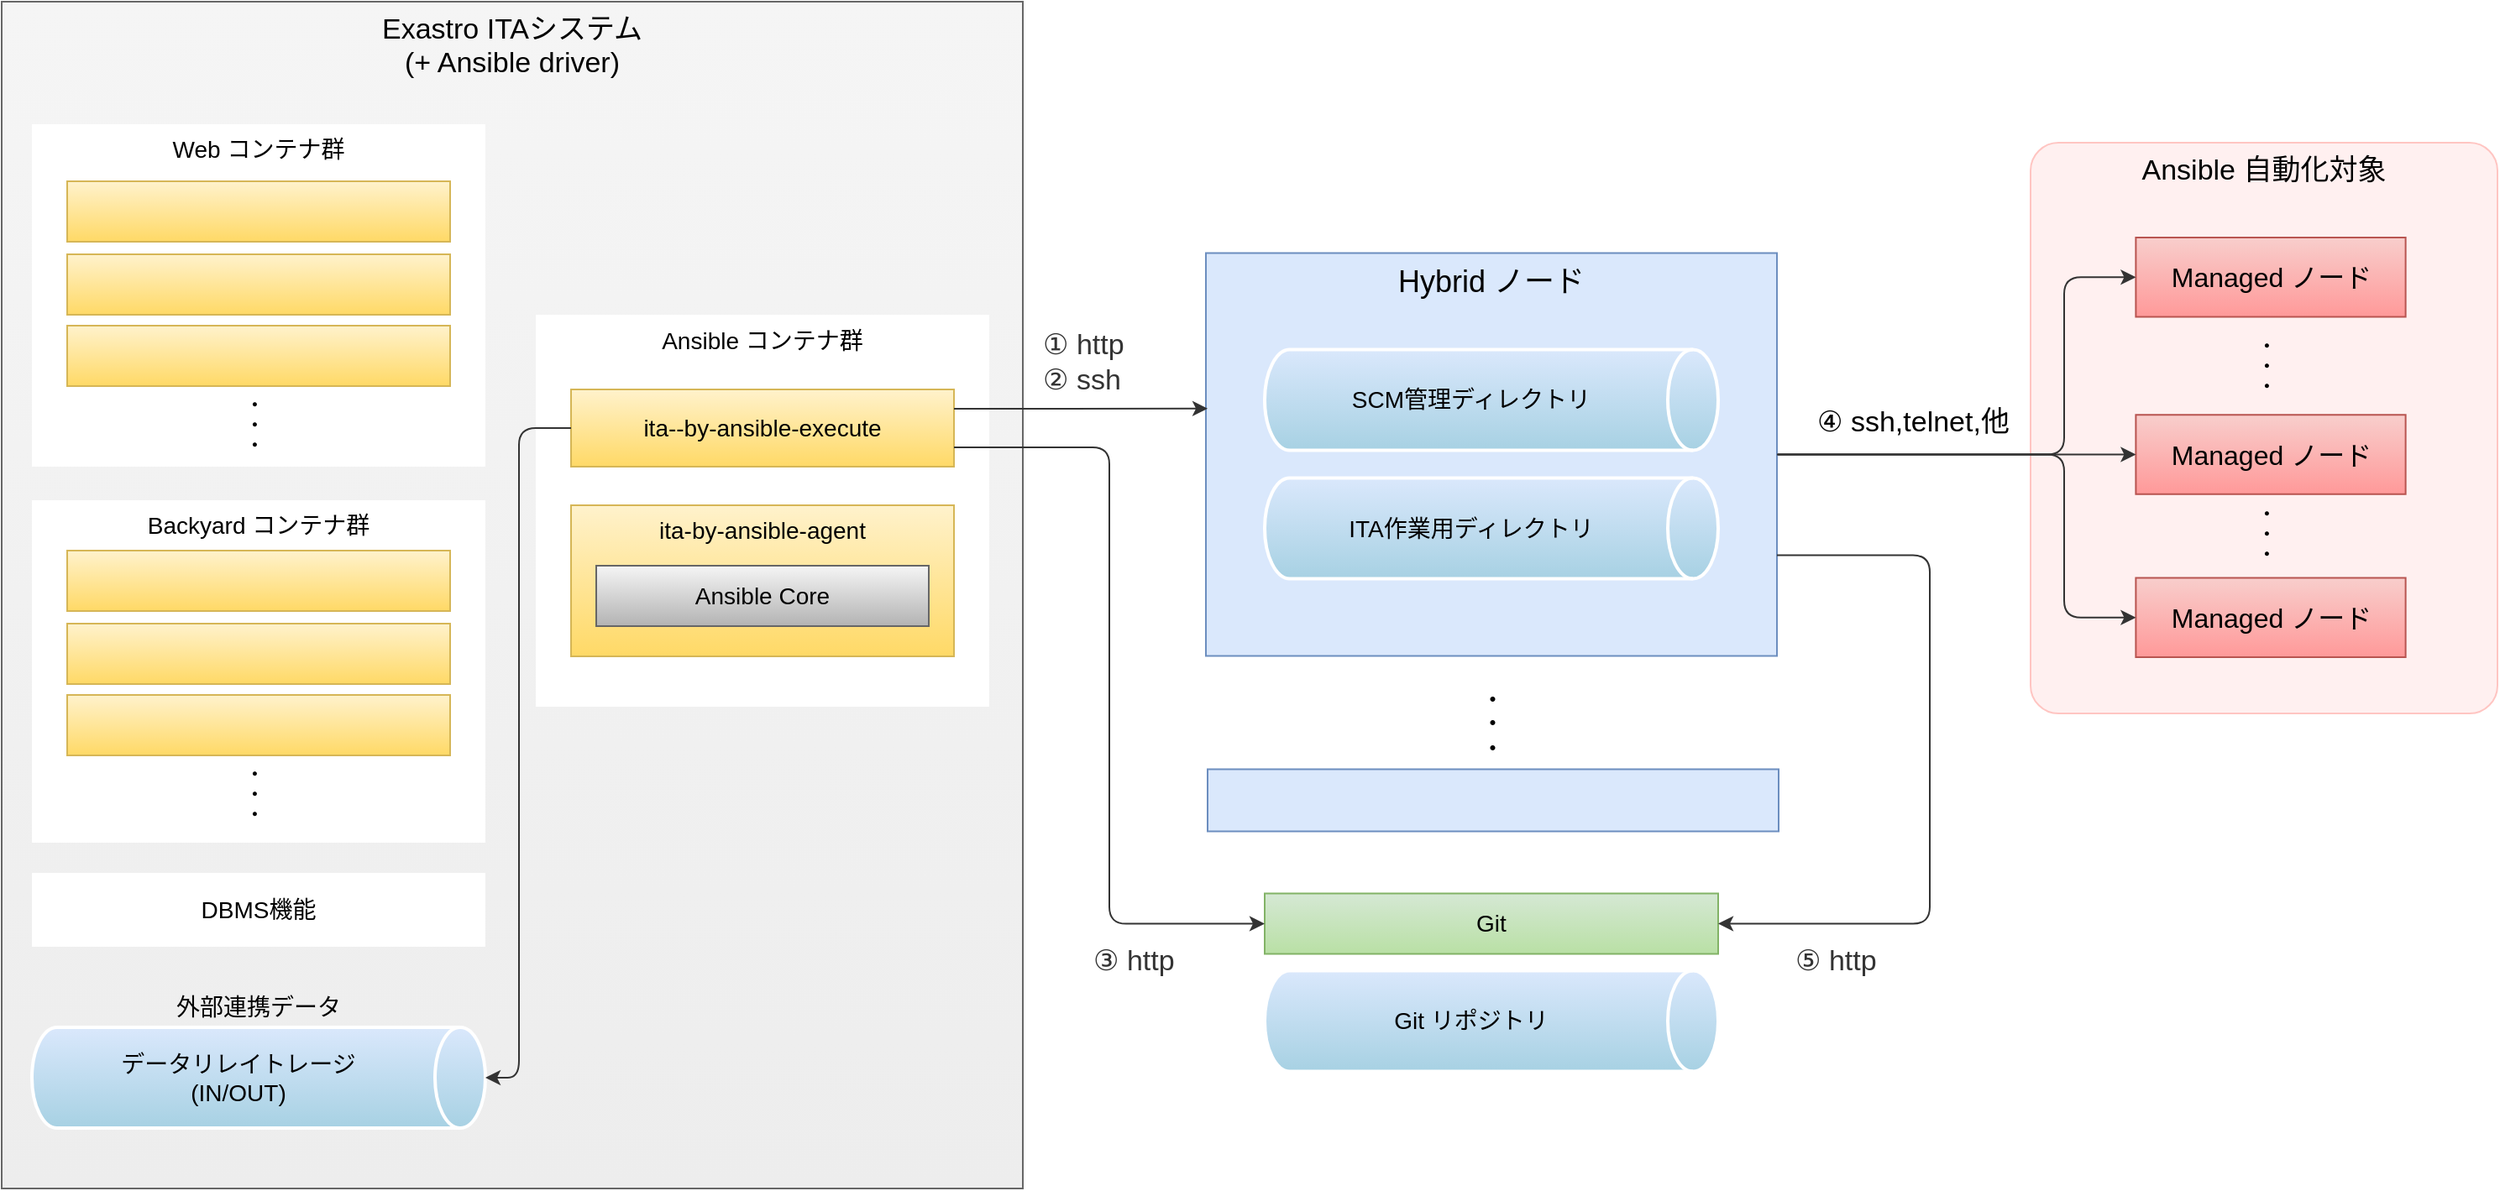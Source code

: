 <mxfile version="20.7.4" type="device" pages="3"><diagram id="P0Y6QexMz69vUVXYiUK5" name="AAP(Hybrid)"><mxGraphModel dx="1036" dy="614" grid="1" gridSize="10" guides="1" tooltips="1" connect="1" arrows="1" fold="1" page="1" pageScale="1" pageWidth="2336" pageHeight="1654" math="0" shadow="0"><root><mxCell id="0"/><mxCell id="1" parent="0"/><mxCell id="E9rqh3Xw5hFvDiPMlZkM-31" value="ボリュームマウント" style="whiteSpace=wrap;html=1;fontSize=14;verticalAlign=middle;strokeColor=none;fillColor=none;align=left;fontColor=#333333;" parent="1" vertex="1"><mxGeometry x="420" y="594" width="168" height="44" as="geometry"/></mxCell><mxCell id="E9rqh3Xw5hFvDiPMlZkM-2" value="Ansible 自動化対象" style="whiteSpace=wrap;html=1;fontSize=17;verticalAlign=top;strokeColor=#FFC5C2;fillColor=#FFF0F0;gradientColor=#FFF0F0;rounded=1;arcSize=6;" parent="1" vertex="1"><mxGeometry x="1310" y="177" width="278" height="340" as="geometry"/></mxCell><mxCell id="E9rqh3Xw5hFvDiPMlZkM-3" value="・&lt;br style=&quot;font-size: 10px;&quot;&gt;・&lt;br style=&quot;font-size: 10px;&quot;&gt;・" style="rounded=0;whiteSpace=wrap;html=1;strokeColor=none;strokeWidth=2;fontSize=10;fillColor=none;fontStyle=1" parent="1" vertex="1"><mxGeometry x="1372.697" y="293.5" width="154.667" height="32.63" as="geometry"/></mxCell><mxCell id="E9rqh3Xw5hFvDiPMlZkM-4" value="&lt;font style=&quot;font-size: 16px;&quot;&gt;Managed ノード&lt;/font&gt;" style="rounded=0;whiteSpace=wrap;html=1;strokeWidth=1;fontSize=14;strokeColor=#b85450;fillColor=#f8cecc;gradientColor=#FF9999;" parent="1" vertex="1"><mxGeometry x="1372.695" y="339.13" width="160.615" height="47.25" as="geometry"/></mxCell><mxCell id="E9rqh3Xw5hFvDiPMlZkM-5" value="・&lt;br style=&quot;font-size: 10px;&quot;&gt;・&lt;br style=&quot;font-size: 10px;&quot;&gt;・" style="rounded=0;whiteSpace=wrap;html=1;strokeColor=none;strokeWidth=2;fontSize=10;fillColor=none;fontStyle=1" parent="1" vertex="1"><mxGeometry x="1372.697" y="394" width="154.667" height="32.63" as="geometry"/></mxCell><mxCell id="E9rqh3Xw5hFvDiPMlZkM-6" value="&lt;font style=&quot;font-size: 16px;&quot;&gt;Managed ノード&lt;/font&gt;" style="rounded=0;whiteSpace=wrap;html=1;strokeWidth=1;fontSize=14;strokeColor=#b85450;fillColor=#f8cecc;gradientColor=#FF9999;" parent="1" vertex="1"><mxGeometry x="1372.692" y="436.25" width="160.615" height="47.25" as="geometry"/></mxCell><mxCell id="E9rqh3Xw5hFvDiPMlZkM-7" value="&lt;font style=&quot;font-size: 16px;&quot;&gt;Managed ノード&lt;/font&gt;" style="rounded=0;whiteSpace=wrap;html=1;strokeWidth=1;fontSize=14;strokeColor=#b85450;fillColor=#f8cecc;gradientColor=#FF9999;" parent="1" vertex="1"><mxGeometry x="1372.692" y="233.5" width="160.615" height="47.25" as="geometry"/></mxCell><mxCell id="E9rqh3Xw5hFvDiPMlZkM-8" value="&lt;font style=&quot;font-size: 17px;&quot;&gt;&lt;span style=&quot;background-color: initial;&quot;&gt;Exastro ITAシステム&lt;/span&gt;&lt;br style=&quot;&quot;&gt;&lt;/font&gt;&lt;div style=&quot;font-size: 17px;&quot;&gt;&lt;font style=&quot;font-size: 17px;&quot;&gt;(+ Ansible driver)&lt;/font&gt;&lt;/div&gt;" style="whiteSpace=wrap;html=1;fillColor=#f5f5f5;fontSize=16;strokeColor=#666666;verticalAlign=top;gradientColor=#EDEDED;" parent="1" vertex="1"><mxGeometry x="102" y="93" width="608" height="707" as="geometry"/></mxCell><mxCell id="E9rqh3Xw5hFvDiPMlZkM-9" value="Web コンテナ群" style="whiteSpace=wrap;html=1;fontSize=14;verticalAlign=top;strokeColor=none;" parent="1" vertex="1"><mxGeometry x="120" y="166" width="270" height="204" as="geometry"/></mxCell><mxCell id="E9rqh3Xw5hFvDiPMlZkM-10" value="Ansible コンテナ群" style="whiteSpace=wrap;html=1;fontSize=14;verticalAlign=top;strokeColor=none;" parent="1" vertex="1"><mxGeometry x="420" y="279.5" width="270" height="233.5" as="geometry"/></mxCell><mxCell id="E9rqh3Xw5hFvDiPMlZkM-11" value="Backyard コンテナ群" style="whiteSpace=wrap;html=1;fontSize=14;verticalAlign=top;strokeColor=none;" parent="1" vertex="1"><mxGeometry x="120" y="390" width="270" height="204" as="geometry"/></mxCell><mxCell id="E9rqh3Xw5hFvDiPMlZkM-12" value="DBMS機能" style="whiteSpace=wrap;html=1;fontSize=14;verticalAlign=middle;strokeColor=none;" parent="1" vertex="1"><mxGeometry x="120" y="612" width="270" height="44" as="geometry"/></mxCell><mxCell id="E9rqh3Xw5hFvDiPMlZkM-13" value="データリレイトレージ&lt;br&gt;(IN/OUT)" style="shape=cylinder3;whiteSpace=wrap;html=1;boundedLbl=1;backgroundOutline=1;size=15;flipV=0;flipH=0;direction=south;strokeColor=#FFFFFF;strokeWidth=2;fontSize=14;fillColor=#dae8fc;gradientColor=#A7D1E3;gradientDirection=east;" parent="1" vertex="1"><mxGeometry x="120" y="704" width="270" height="60" as="geometry"/></mxCell><mxCell id="E9rqh3Xw5hFvDiPMlZkM-14" value="外部連携データ" style="whiteSpace=wrap;html=1;fontSize=14;verticalAlign=middle;strokeColor=none;fillColor=none;" parent="1" vertex="1"><mxGeometry x="120" y="670" width="270" height="44" as="geometry"/></mxCell><mxCell id="E9rqh3Xw5hFvDiPMlZkM-15" value="" style="whiteSpace=wrap;html=1;fillColor=#fff2cc;fontSize=14;strokeColor=#d6b656;verticalAlign=middle;gradientColor=#ffd966;" parent="1" vertex="1"><mxGeometry x="141" y="200" width="228" height="36" as="geometry"/></mxCell><mxCell id="E9rqh3Xw5hFvDiPMlZkM-16" value="" style="whiteSpace=wrap;html=1;fillColor=#fff2cc;fontSize=14;strokeColor=#d6b656;verticalAlign=middle;gradientColor=#ffd966;" parent="1" vertex="1"><mxGeometry x="141" y="243.5" width="228" height="36" as="geometry"/></mxCell><mxCell id="E9rqh3Xw5hFvDiPMlZkM-17" value="" style="whiteSpace=wrap;html=1;fillColor=#fff2cc;fontSize=14;strokeColor=#d6b656;verticalAlign=middle;gradientColor=#ffd966;" parent="1" vertex="1"><mxGeometry x="141" y="286" width="228" height="36" as="geometry"/></mxCell><mxCell id="E9rqh3Xw5hFvDiPMlZkM-18" value="・&lt;br style=&quot;font-size: 10px;&quot;&gt;・&lt;br style=&quot;font-size: 10px;&quot;&gt;・" style="rounded=0;whiteSpace=wrap;html=1;strokeColor=none;strokeWidth=2;fontSize=10;fillColor=none;fontStyle=1" parent="1" vertex="1"><mxGeometry x="143.2" y="340.0" width="218.8" height="10" as="geometry"/></mxCell><mxCell id="E9rqh3Xw5hFvDiPMlZkM-19" value="" style="whiteSpace=wrap;html=1;fillColor=#fff2cc;fontSize=14;strokeColor=#d6b656;verticalAlign=middle;gradientColor=#ffd966;" parent="1" vertex="1"><mxGeometry x="141" y="420" width="228" height="36" as="geometry"/></mxCell><mxCell id="E9rqh3Xw5hFvDiPMlZkM-20" value="" style="whiteSpace=wrap;html=1;fillColor=#fff2cc;fontSize=14;strokeColor=#d6b656;verticalAlign=middle;gradientColor=#ffd966;" parent="1" vertex="1"><mxGeometry x="141" y="463.5" width="228" height="36" as="geometry"/></mxCell><mxCell id="E9rqh3Xw5hFvDiPMlZkM-21" value="" style="whiteSpace=wrap;html=1;fillColor=#fff2cc;fontSize=14;strokeColor=#d6b656;verticalAlign=middle;gradientColor=#ffd966;" parent="1" vertex="1"><mxGeometry x="141" y="506" width="228" height="36" as="geometry"/></mxCell><mxCell id="E9rqh3Xw5hFvDiPMlZkM-22" value="・&lt;br style=&quot;font-size: 10px;&quot;&gt;・&lt;br style=&quot;font-size: 10px;&quot;&gt;・" style="rounded=0;whiteSpace=wrap;html=1;strokeColor=none;strokeWidth=2;fontSize=10;fillColor=none;fontStyle=1" parent="1" vertex="1"><mxGeometry x="143.2" y="560.0" width="218.8" height="10" as="geometry"/></mxCell><mxCell id="E9rqh3Xw5hFvDiPMlZkM-23" value="ita--by-ansible-execute" style="whiteSpace=wrap;html=1;fillColor=#fff2cc;fontSize=14;strokeColor=#d6b656;verticalAlign=middle;gradientColor=#ffd966;" parent="1" vertex="1"><mxGeometry x="441" y="324" width="228" height="46" as="geometry"/></mxCell><mxCell id="E9rqh3Xw5hFvDiPMlZkM-24" value="ita-by-ansible-agent" style="whiteSpace=wrap;html=1;fillColor=#fff2cc;fontSize=14;strokeColor=#d6b656;verticalAlign=top;gradientColor=#ffd966;" parent="1" vertex="1"><mxGeometry x="441" y="393" width="228" height="90" as="geometry"/></mxCell><mxCell id="E9rqh3Xw5hFvDiPMlZkM-25" value="Ansible Core" style="whiteSpace=wrap;html=1;fillColor=#f5f5f5;fontSize=14;strokeColor=#666666;verticalAlign=middle;gradientColor=#b3b3b3;" parent="1" vertex="1"><mxGeometry x="456" y="429" width="198" height="36" as="geometry"/></mxCell><mxCell id="E9rqh3Xw5hFvDiPMlZkM-26" style="edgeStyle=orthogonalEdgeStyle;rounded=1;orthogonalLoop=1;jettySize=auto;html=1;exitX=0;exitY=0.5;exitDx=0;exitDy=0;fontSize=14;jumpStyle=gap;strokeColor=#333333;entryX=0.5;entryY=0;entryDx=0;entryDy=0;entryPerimeter=0;" parent="1" source="E9rqh3Xw5hFvDiPMlZkM-23" target="E9rqh3Xw5hFvDiPMlZkM-13" edge="1"><mxGeometry relative="1" as="geometry"><mxPoint x="679" y="357" as="sourcePoint"/><mxPoint x="826" y="358" as="targetPoint"/><Array as="points"><mxPoint x="410" y="347"/><mxPoint x="410" y="734"/></Array></mxGeometry></mxCell><mxCell id="E9rqh3Xw5hFvDiPMlZkM-29" value="" style="edgeStyle=elbowEdgeStyle;html=1;fontColor=#333333;startArrow=classic;startFill=1;endArrow=none;endFill=0;strokeColor=#333333;strokeWidth=1;jumpStyle=gap;entryX=1;entryY=0.5;entryDx=0;entryDy=0;exitX=0;exitY=0.5;exitDx=0;exitDy=0;" parent="1" source="E9rqh3Xw5hFvDiPMlZkM-6" target="g_sPdD5koaNXhPQd8Cwu-50" edge="1"><mxGeometry relative="1" as="geometry"><mxPoint x="935.5" y="992.0" as="sourcePoint"/><mxPoint x="654" y="472.5" as="targetPoint"/><Array as="points"><mxPoint x="1330" y="410"/></Array></mxGeometry></mxCell><mxCell id="E9rqh3Xw5hFvDiPMlZkM-30" value="" style="edgeStyle=elbowEdgeStyle;html=1;fontColor=#333333;startArrow=classic;startFill=1;endArrow=none;endFill=0;strokeColor=#333333;strokeWidth=1;jumpStyle=gap;entryX=1;entryY=0.5;entryDx=0;entryDy=0;exitX=0;exitY=0.5;exitDx=0;exitDy=0;" parent="1" source="E9rqh3Xw5hFvDiPMlZkM-7" target="g_sPdD5koaNXhPQd8Cwu-50" edge="1"><mxGeometry relative="1" as="geometry"><mxPoint x="854.923" y="377.125" as="sourcePoint"/><mxPoint x="654" y="472.5" as="targetPoint"/><Array as="points"><mxPoint x="1330" y="310"/></Array></mxGeometry></mxCell><mxCell id="g_sPdD5koaNXhPQd8Cwu-47" value="Git" style="whiteSpace=wrap;html=1;fillColor=#d5e8d4;fontSize=14;strokeColor=#82b366;verticalAlign=middle;gradientColor=#B9E0A5;" parent="1" vertex="1"><mxGeometry x="854" y="624.25" width="270" height="36" as="geometry"/></mxCell><mxCell id="g_sPdD5koaNXhPQd8Cwu-48" value="Git リポジトリ" style="shape=cylinder3;whiteSpace=wrap;html=1;boundedLbl=1;backgroundOutline=1;size=15;flipV=0;flipH=0;direction=south;strokeColor=#FFFFFF;strokeWidth=2;fontSize=14;fillColor=#DAE8FC;gradientColor=#A7D1E3;gradientDirection=east;" parent="1" vertex="1"><mxGeometry x="854" y="670.25" width="270" height="60" as="geometry"/></mxCell><mxCell id="g_sPdD5koaNXhPQd8Cwu-49" value="" style="group" parent="1" vertex="1" connectable="0"><mxGeometry x="790" y="232.75" width="398" height="321.018" as="geometry"/></mxCell><mxCell id="g_sPdD5koaNXhPQd8Cwu-50" value="&lt;font style=&quot;font-size: 18px;&quot;&gt;Hybrid ノード&lt;/font&gt;" style="whiteSpace=wrap;html=1;fillColor=#dae8fc;fontSize=16;strokeColor=#6c8ebf;verticalAlign=top;" parent="g_sPdD5koaNXhPQd8Cwu-49" vertex="1"><mxGeometry x="29" y="10" width="340" height="240" as="geometry"/></mxCell><mxCell id="g_sPdD5koaNXhPQd8Cwu-51" value="SCM管理ディレクトリ" style="shape=cylinder3;whiteSpace=wrap;html=1;boundedLbl=1;backgroundOutline=1;size=15;flipV=0;flipH=0;direction=south;strokeColor=#FFFFFF;strokeWidth=2;fontSize=14;fillColor=#dae8fc;gradientColor=#A7D1E3;gradientDirection=east;" parent="g_sPdD5koaNXhPQd8Cwu-49" vertex="1"><mxGeometry x="64" y="67.5" width="270" height="60" as="geometry"/></mxCell><mxCell id="g_sPdD5koaNXhPQd8Cwu-52" value="ITA作業用ディレクトリ" style="shape=cylinder3;whiteSpace=wrap;html=1;boundedLbl=1;backgroundOutline=1;size=15;flipV=0;flipH=0;direction=south;strokeColor=#FFFFFF;strokeWidth=2;fontSize=14;fillColor=#dae8fc;gradientColor=#A7D1E3;gradientDirection=east;" parent="g_sPdD5koaNXhPQd8Cwu-49" vertex="1"><mxGeometry x="64" y="144" width="270" height="60" as="geometry"/></mxCell><mxCell id="g_sPdD5koaNXhPQd8Cwu-53" value="・&lt;br style=&quot;font-size: 12px;&quot;&gt;・&lt;br style=&quot;font-size: 12px;&quot;&gt;・" style="rounded=0;whiteSpace=wrap;html=1;strokeColor=none;strokeWidth=2;fontSize=12;fillColor=none;fontStyle=1" parent="g_sPdD5koaNXhPQd8Cwu-49" vertex="1"><mxGeometry x="89.598" y="260.003" width="218.803" height="61.015" as="geometry"/></mxCell><mxCell id="g_sPdD5koaNXhPQd8Cwu-54" style="edgeStyle=orthogonalEdgeStyle;rounded=1;orthogonalLoop=1;jettySize=auto;html=1;fontSize=14;jumpStyle=gap;strokeColor=#333333;entryX=1;entryY=0.5;entryDx=0;entryDy=0;exitX=1;exitY=0.75;exitDx=0;exitDy=0;" parent="1" source="g_sPdD5koaNXhPQd8Cwu-50" target="g_sPdD5koaNXhPQd8Cwu-47" edge="1"><mxGeometry relative="1" as="geometry"><mxPoint x="604" y="-508.25" as="sourcePoint"/><mxPoint x="815" y="-174.75" as="targetPoint"/><Array as="points"><mxPoint x="1250" y="423"/><mxPoint x="1250" y="642"/></Array></mxGeometry></mxCell><mxCell id="g_sPdD5koaNXhPQd8Cwu-55" value="" style="whiteSpace=wrap;html=1;fillColor=#dae8fc;fontSize=16;strokeColor=#6c8ebf;verticalAlign=top;" parent="1" vertex="1"><mxGeometry x="820" y="550.25" width="340" height="37" as="geometry"/></mxCell><mxCell id="g_sPdD5koaNXhPQd8Cwu-56" style="edgeStyle=orthogonalEdgeStyle;rounded=1;orthogonalLoop=1;jettySize=auto;html=1;exitX=1;exitY=0.25;exitDx=0;exitDy=0;fontSize=14;jumpStyle=gap;strokeColor=#333333;entryX=0.003;entryY=0.386;entryDx=0;entryDy=0;entryPerimeter=0;" parent="1" source="E9rqh3Xw5hFvDiPMlZkM-23" target="g_sPdD5koaNXhPQd8Cwu-50" edge="1"><mxGeometry relative="1" as="geometry"><mxPoint x="810" y="334" as="targetPoint"/><mxPoint x="669" y="343.45" as="sourcePoint"/></mxGeometry></mxCell><mxCell id="g_sPdD5koaNXhPQd8Cwu-57" style="edgeStyle=orthogonalEdgeStyle;rounded=1;orthogonalLoop=1;jettySize=auto;html=1;fontSize=14;jumpStyle=gap;strokeColor=#333333;entryX=0;entryY=0.5;entryDx=0;entryDy=0;exitX=1;exitY=0.75;exitDx=0;exitDy=0;" parent="1" source="E9rqh3Xw5hFvDiPMlZkM-23" target="g_sPdD5koaNXhPQd8Cwu-47" edge="1"><mxGeometry relative="1" as="geometry"><mxPoint x="680" y="360" as="sourcePoint"/><mxPoint x="881" y="690.75" as="targetPoint"/></mxGeometry></mxCell><mxCell id="g_sPdD5koaNXhPQd8Cwu-58" value="① http&lt;br style=&quot;font-size: 17px;&quot;&gt;② ssh" style="whiteSpace=wrap;html=1;fontSize=17;verticalAlign=middle;strokeColor=none;fillColor=none;align=left;fontColor=#333333;" parent="1" vertex="1"><mxGeometry x="720" y="286" width="80" height="44" as="geometry"/></mxCell><mxCell id="g_sPdD5koaNXhPQd8Cwu-59" value="③ http" style="whiteSpace=wrap;html=1;fontSize=17;verticalAlign=middle;strokeColor=none;fillColor=none;align=left;fontColor=#333333;" parent="1" vertex="1"><mxGeometry x="750" y="643.13" width="80" height="44" as="geometry"/></mxCell><mxCell id="g_sPdD5koaNXhPQd8Cwu-60" value="⑤ http" style="whiteSpace=wrap;html=1;fontSize=17;verticalAlign=middle;strokeColor=none;fillColor=none;align=left;fontColor=#333333;" parent="1" vertex="1"><mxGeometry x="1168" y="643.13" width="80" height="44" as="geometry"/></mxCell><mxCell id="g_sPdD5koaNXhPQd8Cwu-61" value="&lt;span style=&quot;color: rgb(0, 0, 0); text-align: center;&quot;&gt;④ ssh,telnet,他&lt;/span&gt;" style="whiteSpace=wrap;html=1;fontSize=17;verticalAlign=middle;strokeColor=none;fillColor=none;align=left;fontColor=#333333;" parent="1" vertex="1"><mxGeometry x="1181" y="322" width="123" height="44" as="geometry"/></mxCell><mxCell id="x-M9ZkG7FRh0NDrmPanU-1" style="edgeStyle=orthogonalEdgeStyle;rounded=1;orthogonalLoop=1;jettySize=auto;html=1;exitX=1;exitY=0.5;exitDx=0;exitDy=0;fontSize=14;jumpStyle=gap;strokeColor=#333333;entryX=0;entryY=0.5;entryDx=0;entryDy=0;" parent="1" source="g_sPdD5koaNXhPQd8Cwu-50" target="E9rqh3Xw5hFvDiPMlZkM-4" edge="1"><mxGeometry relative="1" as="geometry"><mxPoint x="1339.89" y="403.27" as="targetPoint"/><mxPoint x="1200" y="402.34" as="sourcePoint"/></mxGeometry></mxCell></root></mxGraphModel></diagram><diagram name="AAP(Execution分離)" id="HrPJcTjiu_YD1BFE7S78"><mxGraphModel dx="1036" dy="614" grid="1" gridSize="10" guides="1" tooltips="1" connect="1" arrows="1" fold="1" page="1" pageScale="1" pageWidth="2336" pageHeight="1654" math="0" shadow="0"><root><mxCell id="zyLyGUna_AHrawo6U4M7-0"/><mxCell id="zyLyGUna_AHrawo6U4M7-1" parent="zyLyGUna_AHrawo6U4M7-0"/><mxCell id="Z7OklR-XN3L8Ld0WTs61-5" value="" style="group" parent="zyLyGUna_AHrawo6U4M7-1" vertex="1" connectable="0"><mxGeometry x="1620" y="612" width="240" height="220" as="geometry"/></mxCell><mxCell id="Z7OklR-XN3L8Ld0WTs61-6" value="Ansible 自動化対象" style="whiteSpace=wrap;html=1;fontSize=17;verticalAlign=top;strokeColor=#FFC5C2;fillColor=#FFF0F0;gradientColor=#FFF0F0;rounded=1;arcSize=6;" parent="Z7OklR-XN3L8Ld0WTs61-5" vertex="1"><mxGeometry width="240" height="220" as="geometry"/></mxCell><mxCell id="Z7OklR-XN3L8Ld0WTs61-7" value="・&lt;br style=&quot;font-size: 10px;&quot;&gt;・&lt;br style=&quot;font-size: 10px;&quot;&gt;・" style="rounded=0;whiteSpace=wrap;html=1;strokeColor=none;strokeWidth=2;fontSize=10;fillColor=none;fontStyle=1" parent="Z7OklR-XN3L8Ld0WTs61-5" vertex="1"><mxGeometry x="52.697" y="98.75" width="154.667" height="32.63" as="geometry"/></mxCell><mxCell id="Z7OklR-XN3L8Ld0WTs61-8" value="&lt;font style=&quot;font-size: 16px;&quot;&gt;Managed ノード&lt;/font&gt;" style="rounded=0;whiteSpace=wrap;html=1;strokeWidth=1;fontSize=14;strokeColor=#b85450;fillColor=#f8cecc;gradientColor=#FF9999;" parent="Z7OklR-XN3L8Ld0WTs61-5" vertex="1"><mxGeometry x="49.725" y="142.25" width="160.615" height="47.25" as="geometry"/></mxCell><mxCell id="Z7OklR-XN3L8Ld0WTs61-9" value="&lt;font style=&quot;font-size: 16px;&quot;&gt;Managed ノード&lt;/font&gt;" style="rounded=0;whiteSpace=wrap;html=1;strokeWidth=1;fontSize=14;strokeColor=#b85450;fillColor=#f8cecc;gradientColor=#FF9999;" parent="Z7OklR-XN3L8Ld0WTs61-5" vertex="1"><mxGeometry x="49.722" y="46.5" width="160.615" height="47.25" as="geometry"/></mxCell><mxCell id="Z7OklR-XN3L8Ld0WTs61-4" value="" style="group" parent="zyLyGUna_AHrawo6U4M7-1" vertex="1" connectable="0"><mxGeometry x="1620" y="370" width="240" height="220" as="geometry"/></mxCell><mxCell id="Z7OklR-XN3L8Ld0WTs61-0" value="Ansible 自動化対象" style="whiteSpace=wrap;html=1;fontSize=17;verticalAlign=top;strokeColor=#FFC5C2;fillColor=#FFF0F0;gradientColor=#FFF0F0;rounded=1;arcSize=6;" parent="Z7OklR-XN3L8Ld0WTs61-4" vertex="1"><mxGeometry width="240" height="220" as="geometry"/></mxCell><mxCell id="Z7OklR-XN3L8Ld0WTs61-1" value="・&lt;br style=&quot;font-size: 10px;&quot;&gt;・&lt;br style=&quot;font-size: 10px;&quot;&gt;・" style="rounded=0;whiteSpace=wrap;html=1;strokeColor=none;strokeWidth=2;fontSize=10;fillColor=none;fontStyle=1" parent="Z7OklR-XN3L8Ld0WTs61-4" vertex="1"><mxGeometry x="52.697" y="98.75" width="154.667" height="32.63" as="geometry"/></mxCell><mxCell id="Z7OklR-XN3L8Ld0WTs61-2" value="&lt;font style=&quot;font-size: 16px;&quot;&gt;Managed ノード&lt;/font&gt;" style="rounded=0;whiteSpace=wrap;html=1;strokeWidth=1;fontSize=14;strokeColor=#b85450;fillColor=#f8cecc;gradientColor=#FF9999;" parent="Z7OklR-XN3L8Ld0WTs61-4" vertex="1"><mxGeometry x="49.725" y="142.25" width="160.615" height="47.25" as="geometry"/></mxCell><mxCell id="Z7OklR-XN3L8Ld0WTs61-3" value="&lt;font style=&quot;font-size: 16px;&quot;&gt;Managed ノード&lt;/font&gt;" style="rounded=0;whiteSpace=wrap;html=1;strokeWidth=1;fontSize=14;strokeColor=#b85450;fillColor=#f8cecc;gradientColor=#FF9999;" parent="Z7OklR-XN3L8Ld0WTs61-4" vertex="1"><mxGeometry x="49.722" y="46.5" width="160.615" height="47.25" as="geometry"/></mxCell><mxCell id="zyLyGUna_AHrawo6U4M7-2" value="ボリュームマウント" style="whiteSpace=wrap;html=1;fontSize=14;verticalAlign=middle;strokeColor=none;fillColor=none;align=left;fontColor=#333333;" parent="zyLyGUna_AHrawo6U4M7-1" vertex="1"><mxGeometry x="420" y="594" width="168" height="44" as="geometry"/></mxCell><mxCell id="zyLyGUna_AHrawo6U4M7-3" value="Ansible 自動化対象" style="whiteSpace=wrap;html=1;fontSize=17;verticalAlign=top;strokeColor=#FFC5C2;fillColor=#FFF0F0;gradientColor=#FFF0F0;rounded=1;arcSize=6;" parent="zyLyGUna_AHrawo6U4M7-1" vertex="1"><mxGeometry x="1620" y="90" width="240" height="220" as="geometry"/></mxCell><mxCell id="zyLyGUna_AHrawo6U4M7-4" value="・&lt;br style=&quot;font-size: 10px;&quot;&gt;・&lt;br style=&quot;font-size: 10px;&quot;&gt;・" style="rounded=0;whiteSpace=wrap;html=1;strokeColor=none;strokeWidth=2;fontSize=10;fillColor=none;fontStyle=1" parent="zyLyGUna_AHrawo6U4M7-1" vertex="1"><mxGeometry x="1672.697" y="188.75" width="154.667" height="32.63" as="geometry"/></mxCell><mxCell id="zyLyGUna_AHrawo6U4M7-5" value="&lt;font style=&quot;font-size: 16px;&quot;&gt;Managed ノード&lt;/font&gt;" style="rounded=0;whiteSpace=wrap;html=1;strokeWidth=1;fontSize=14;strokeColor=#b85450;fillColor=#f8cecc;gradientColor=#FF9999;" parent="zyLyGUna_AHrawo6U4M7-1" vertex="1"><mxGeometry x="1669.725" y="232.25" width="160.615" height="47.25" as="geometry"/></mxCell><mxCell id="zyLyGUna_AHrawo6U4M7-8" value="&lt;font style=&quot;font-size: 16px;&quot;&gt;Managed ノード&lt;/font&gt;" style="rounded=0;whiteSpace=wrap;html=1;strokeWidth=1;fontSize=14;strokeColor=#b85450;fillColor=#f8cecc;gradientColor=#FF9999;" parent="zyLyGUna_AHrawo6U4M7-1" vertex="1"><mxGeometry x="1669.722" y="136.5" width="160.615" height="47.25" as="geometry"/></mxCell><mxCell id="zyLyGUna_AHrawo6U4M7-9" value="&lt;font style=&quot;font-size: 17px;&quot;&gt;&lt;span style=&quot;background-color: initial;&quot;&gt;Exastro ITAシステム&lt;/span&gt;&lt;br style=&quot;&quot;&gt;&lt;/font&gt;&lt;div style=&quot;font-size: 17px;&quot;&gt;&lt;font style=&quot;font-size: 17px;&quot;&gt;(+ Ansible driver)&lt;/font&gt;&lt;/div&gt;" style="whiteSpace=wrap;html=1;fillColor=#f5f5f5;fontSize=16;strokeColor=#666666;verticalAlign=top;gradientColor=#EDEDED;" parent="zyLyGUna_AHrawo6U4M7-1" vertex="1"><mxGeometry x="102" y="93" width="608" height="707" as="geometry"/></mxCell><mxCell id="zyLyGUna_AHrawo6U4M7-10" value="Web コンテナ群" style="whiteSpace=wrap;html=1;fontSize=14;verticalAlign=top;strokeColor=none;" parent="zyLyGUna_AHrawo6U4M7-1" vertex="1"><mxGeometry x="120" y="166" width="270" height="204" as="geometry"/></mxCell><mxCell id="zyLyGUna_AHrawo6U4M7-11" value="Ansible コンテナ群" style="whiteSpace=wrap;html=1;fontSize=14;verticalAlign=top;strokeColor=none;" parent="zyLyGUna_AHrawo6U4M7-1" vertex="1"><mxGeometry x="420" y="279.5" width="270" height="233.5" as="geometry"/></mxCell><mxCell id="zyLyGUna_AHrawo6U4M7-12" value="Backyard コンテナ群" style="whiteSpace=wrap;html=1;fontSize=14;verticalAlign=top;strokeColor=none;" parent="zyLyGUna_AHrawo6U4M7-1" vertex="1"><mxGeometry x="120" y="390" width="270" height="204" as="geometry"/></mxCell><mxCell id="zyLyGUna_AHrawo6U4M7-13" value="DBMS機能" style="whiteSpace=wrap;html=1;fontSize=14;verticalAlign=middle;strokeColor=none;" parent="zyLyGUna_AHrawo6U4M7-1" vertex="1"><mxGeometry x="120" y="612" width="270" height="44" as="geometry"/></mxCell><mxCell id="zyLyGUna_AHrawo6U4M7-14" value="データリレイトレージ&lt;br&gt;(IN/OUT)" style="shape=cylinder3;whiteSpace=wrap;html=1;boundedLbl=1;backgroundOutline=1;size=15;flipV=0;flipH=0;direction=south;strokeColor=#FFFFFF;strokeWidth=2;fontSize=14;fillColor=#dae8fc;gradientColor=#A7D1E3;gradientDirection=east;" parent="zyLyGUna_AHrawo6U4M7-1" vertex="1"><mxGeometry x="120" y="704" width="270" height="60" as="geometry"/></mxCell><mxCell id="zyLyGUna_AHrawo6U4M7-15" value="外部連携データ" style="whiteSpace=wrap;html=1;fontSize=14;verticalAlign=middle;strokeColor=none;fillColor=none;" parent="zyLyGUna_AHrawo6U4M7-1" vertex="1"><mxGeometry x="120" y="670" width="270" height="44" as="geometry"/></mxCell><mxCell id="zyLyGUna_AHrawo6U4M7-16" value="" style="whiteSpace=wrap;html=1;fillColor=#fff2cc;fontSize=14;strokeColor=#d6b656;verticalAlign=middle;gradientColor=#ffd966;" parent="zyLyGUna_AHrawo6U4M7-1" vertex="1"><mxGeometry x="141" y="200" width="228" height="36" as="geometry"/></mxCell><mxCell id="zyLyGUna_AHrawo6U4M7-17" value="" style="whiteSpace=wrap;html=1;fillColor=#fff2cc;fontSize=14;strokeColor=#d6b656;verticalAlign=middle;gradientColor=#ffd966;" parent="zyLyGUna_AHrawo6U4M7-1" vertex="1"><mxGeometry x="141" y="243.5" width="228" height="36" as="geometry"/></mxCell><mxCell id="zyLyGUna_AHrawo6U4M7-18" value="" style="whiteSpace=wrap;html=1;fillColor=#fff2cc;fontSize=14;strokeColor=#d6b656;verticalAlign=middle;gradientColor=#ffd966;" parent="zyLyGUna_AHrawo6U4M7-1" vertex="1"><mxGeometry x="141" y="286" width="228" height="36" as="geometry"/></mxCell><mxCell id="zyLyGUna_AHrawo6U4M7-19" value="・&lt;br style=&quot;font-size: 10px;&quot;&gt;・&lt;br style=&quot;font-size: 10px;&quot;&gt;・" style="rounded=0;whiteSpace=wrap;html=1;strokeColor=none;strokeWidth=2;fontSize=10;fillColor=none;fontStyle=1" parent="zyLyGUna_AHrawo6U4M7-1" vertex="1"><mxGeometry x="143.2" y="340.0" width="218.8" height="10" as="geometry"/></mxCell><mxCell id="zyLyGUna_AHrawo6U4M7-20" value="" style="whiteSpace=wrap;html=1;fillColor=#fff2cc;fontSize=14;strokeColor=#d6b656;verticalAlign=middle;gradientColor=#ffd966;" parent="zyLyGUna_AHrawo6U4M7-1" vertex="1"><mxGeometry x="141" y="420" width="228" height="36" as="geometry"/></mxCell><mxCell id="zyLyGUna_AHrawo6U4M7-21" value="" style="whiteSpace=wrap;html=1;fillColor=#fff2cc;fontSize=14;strokeColor=#d6b656;verticalAlign=middle;gradientColor=#ffd966;" parent="zyLyGUna_AHrawo6U4M7-1" vertex="1"><mxGeometry x="141" y="463.5" width="228" height="36" as="geometry"/></mxCell><mxCell id="zyLyGUna_AHrawo6U4M7-22" value="" style="whiteSpace=wrap;html=1;fillColor=#fff2cc;fontSize=14;strokeColor=#d6b656;verticalAlign=middle;gradientColor=#ffd966;" parent="zyLyGUna_AHrawo6U4M7-1" vertex="1"><mxGeometry x="141" y="506" width="228" height="36" as="geometry"/></mxCell><mxCell id="zyLyGUna_AHrawo6U4M7-23" value="・&lt;br style=&quot;font-size: 10px;&quot;&gt;・&lt;br style=&quot;font-size: 10px;&quot;&gt;・" style="rounded=0;whiteSpace=wrap;html=1;strokeColor=none;strokeWidth=2;fontSize=10;fillColor=none;fontStyle=1" parent="zyLyGUna_AHrawo6U4M7-1" vertex="1"><mxGeometry x="143.2" y="560.0" width="218.8" height="10" as="geometry"/></mxCell><mxCell id="zyLyGUna_AHrawo6U4M7-24" value="ita--by-ansible-execute" style="whiteSpace=wrap;html=1;fillColor=#fff2cc;fontSize=14;strokeColor=#d6b656;verticalAlign=middle;gradientColor=#ffd966;" parent="zyLyGUna_AHrawo6U4M7-1" vertex="1"><mxGeometry x="441" y="324" width="228" height="46" as="geometry"/></mxCell><mxCell id="zyLyGUna_AHrawo6U4M7-25" value="ita-by-ansible-agent" style="whiteSpace=wrap;html=1;fillColor=#fff2cc;fontSize=14;strokeColor=#d6b656;verticalAlign=top;gradientColor=#ffd966;" parent="zyLyGUna_AHrawo6U4M7-1" vertex="1"><mxGeometry x="441" y="393" width="228" height="90" as="geometry"/></mxCell><mxCell id="zyLyGUna_AHrawo6U4M7-26" value="Ansible Core" style="whiteSpace=wrap;html=1;fillColor=#f5f5f5;fontSize=14;strokeColor=#666666;verticalAlign=middle;gradientColor=#b3b3b3;" parent="zyLyGUna_AHrawo6U4M7-1" vertex="1"><mxGeometry x="456" y="429" width="198" height="36" as="geometry"/></mxCell><mxCell id="zyLyGUna_AHrawo6U4M7-27" style="edgeStyle=orthogonalEdgeStyle;rounded=1;orthogonalLoop=1;jettySize=auto;html=1;exitX=0;exitY=0.5;exitDx=0;exitDy=0;fontSize=14;jumpStyle=gap;strokeColor=#333333;entryX=0.5;entryY=0;entryDx=0;entryDy=0;entryPerimeter=0;" parent="zyLyGUna_AHrawo6U4M7-1" source="zyLyGUna_AHrawo6U4M7-24" target="zyLyGUna_AHrawo6U4M7-14" edge="1"><mxGeometry relative="1" as="geometry"><mxPoint x="679" y="357" as="sourcePoint"/><mxPoint x="826" y="358" as="targetPoint"/><Array as="points"><mxPoint x="410" y="347"/><mxPoint x="410" y="734"/></Array></mxGeometry></mxCell><mxCell id="zyLyGUna_AHrawo6U4M7-30" value="Git" style="whiteSpace=wrap;html=1;fillColor=#d5e8d4;fontSize=14;strokeColor=#82b366;verticalAlign=middle;gradientColor=#B9E0A5;" parent="zyLyGUna_AHrawo6U4M7-1" vertex="1"><mxGeometry x="854" y="624.25" width="270" height="36" as="geometry"/></mxCell><mxCell id="zyLyGUna_AHrawo6U4M7-31" value="Git リポジトリ" style="shape=cylinder3;whiteSpace=wrap;html=1;boundedLbl=1;backgroundOutline=1;size=15;flipV=0;flipH=0;direction=south;strokeColor=#FFFFFF;strokeWidth=2;fontSize=14;fillColor=#DAE8FC;gradientColor=#A7D1E3;gradientDirection=east;" parent="zyLyGUna_AHrawo6U4M7-1" vertex="1"><mxGeometry x="854" y="670.25" width="270" height="60" as="geometry"/></mxCell><mxCell id="zyLyGUna_AHrawo6U4M7-32" value="" style="group" parent="zyLyGUna_AHrawo6U4M7-1" vertex="1" connectable="0"><mxGeometry x="790" y="232.75" width="398" height="321.018" as="geometry"/></mxCell><mxCell id="zyLyGUna_AHrawo6U4M7-33" value="&lt;font style=&quot;font-size: 18px;&quot;&gt;Controle ノード&lt;/font&gt;" style="whiteSpace=wrap;html=1;fillColor=#dae8fc;fontSize=16;strokeColor=#6c8ebf;verticalAlign=top;" parent="zyLyGUna_AHrawo6U4M7-32" vertex="1"><mxGeometry x="29" y="10" width="340" height="240" as="geometry"/></mxCell><mxCell id="zyLyGUna_AHrawo6U4M7-34" value="SCM管理ディレクトリ" style="shape=cylinder3;whiteSpace=wrap;html=1;boundedLbl=1;backgroundOutline=1;size=15;flipV=0;flipH=0;direction=south;strokeColor=#FFFFFF;strokeWidth=2;fontSize=14;fillColor=#dae8fc;gradientColor=#A7D1E3;gradientDirection=east;" parent="zyLyGUna_AHrawo6U4M7-32" vertex="1"><mxGeometry x="64" y="67.5" width="270" height="60" as="geometry"/></mxCell><mxCell id="zyLyGUna_AHrawo6U4M7-35" value="ITA作業用ディレクトリ" style="shape=cylinder3;whiteSpace=wrap;html=1;boundedLbl=1;backgroundOutline=1;size=15;flipV=0;flipH=0;direction=south;strokeColor=#FFFFFF;strokeWidth=2;fontSize=14;fillColor=#dae8fc;gradientColor=#A7D1E3;gradientDirection=east;" parent="zyLyGUna_AHrawo6U4M7-32" vertex="1"><mxGeometry x="64" y="144" width="270" height="60" as="geometry"/></mxCell><mxCell id="zyLyGUna_AHrawo6U4M7-36" value="・&lt;br style=&quot;font-size: 12px;&quot;&gt;・&lt;br style=&quot;font-size: 12px;&quot;&gt;・" style="rounded=0;whiteSpace=wrap;html=1;strokeColor=none;strokeWidth=2;fontSize=12;fillColor=none;fontStyle=1" parent="zyLyGUna_AHrawo6U4M7-32" vertex="1"><mxGeometry x="89.598" y="260.003" width="218.803" height="61.015" as="geometry"/></mxCell><mxCell id="zyLyGUna_AHrawo6U4M7-37" style="edgeStyle=orthogonalEdgeStyle;rounded=1;orthogonalLoop=1;jettySize=auto;html=1;fontSize=14;jumpStyle=gap;strokeColor=#333333;entryX=1;entryY=0.5;entryDx=0;entryDy=0;exitX=1;exitY=0.75;exitDx=0;exitDy=0;" parent="zyLyGUna_AHrawo6U4M7-1" source="zyLyGUna_AHrawo6U4M7-33" target="zyLyGUna_AHrawo6U4M7-30" edge="1"><mxGeometry relative="1" as="geometry"><mxPoint x="604" y="-508.25" as="sourcePoint"/><mxPoint x="815" y="-174.75" as="targetPoint"/><Array as="points"><mxPoint x="1250" y="423"/><mxPoint x="1250" y="642"/></Array></mxGeometry></mxCell><mxCell id="zyLyGUna_AHrawo6U4M7-38" value="" style="whiteSpace=wrap;html=1;fillColor=#dae8fc;fontSize=16;strokeColor=#6c8ebf;verticalAlign=top;" parent="zyLyGUna_AHrawo6U4M7-1" vertex="1"><mxGeometry x="820" y="550.25" width="340" height="37" as="geometry"/></mxCell><mxCell id="zyLyGUna_AHrawo6U4M7-39" style="edgeStyle=orthogonalEdgeStyle;rounded=1;orthogonalLoop=1;jettySize=auto;html=1;exitX=1;exitY=0.25;exitDx=0;exitDy=0;fontSize=14;jumpStyle=gap;strokeColor=#333333;entryX=0.003;entryY=0.386;entryDx=0;entryDy=0;entryPerimeter=0;" parent="zyLyGUna_AHrawo6U4M7-1" source="zyLyGUna_AHrawo6U4M7-24" target="zyLyGUna_AHrawo6U4M7-33" edge="1"><mxGeometry relative="1" as="geometry"><mxPoint x="810" y="334" as="targetPoint"/><mxPoint x="669" y="343.45" as="sourcePoint"/></mxGeometry></mxCell><mxCell id="zyLyGUna_AHrawo6U4M7-40" style="edgeStyle=orthogonalEdgeStyle;rounded=1;orthogonalLoop=1;jettySize=auto;html=1;fontSize=14;jumpStyle=gap;strokeColor=#333333;entryX=0;entryY=0.5;entryDx=0;entryDy=0;exitX=1;exitY=0.75;exitDx=0;exitDy=0;" parent="zyLyGUna_AHrawo6U4M7-1" source="zyLyGUna_AHrawo6U4M7-24" target="zyLyGUna_AHrawo6U4M7-30" edge="1"><mxGeometry relative="1" as="geometry"><mxPoint x="680" y="360" as="sourcePoint"/><mxPoint x="881" y="690.75" as="targetPoint"/></mxGeometry></mxCell><mxCell id="zyLyGUna_AHrawo6U4M7-41" value="① http&lt;br style=&quot;font-size: 17px;&quot;&gt;② ssh" style="whiteSpace=wrap;html=1;fontSize=17;verticalAlign=middle;strokeColor=none;fillColor=none;align=left;fontColor=#333333;" parent="zyLyGUna_AHrawo6U4M7-1" vertex="1"><mxGeometry x="720" y="286" width="80" height="44" as="geometry"/></mxCell><mxCell id="zyLyGUna_AHrawo6U4M7-42" value="③ http" style="whiteSpace=wrap;html=1;fontSize=17;verticalAlign=middle;strokeColor=none;fillColor=none;align=left;fontColor=#333333;" parent="zyLyGUna_AHrawo6U4M7-1" vertex="1"><mxGeometry x="750" y="643.13" width="80" height="44" as="geometry"/></mxCell><mxCell id="zyLyGUna_AHrawo6U4M7-43" value="⑤ http" style="whiteSpace=wrap;html=1;fontSize=17;verticalAlign=middle;strokeColor=none;fillColor=none;align=left;fontColor=#333333;" parent="zyLyGUna_AHrawo6U4M7-1" vertex="1"><mxGeometry x="1168" y="643.13" width="80" height="44" as="geometry"/></mxCell><mxCell id="zyLyGUna_AHrawo6U4M7-44" value="&lt;span style=&quot;color: rgb(0, 0, 0); text-align: center;&quot;&gt;④ ssh,telnet,他&lt;/span&gt;" style="whiteSpace=wrap;html=1;fontSize=17;verticalAlign=middle;strokeColor=none;fillColor=none;align=left;fontColor=#333333;" parent="zyLyGUna_AHrawo6U4M7-1" vertex="1"><mxGeometry x="1170" y="322" width="123" height="44" as="geometry"/></mxCell><mxCell id="yMIp4jwXd7m6bD_qJT0J-0" value="Instance Group" style="whiteSpace=wrap;html=1;fontSize=17;verticalAlign=top;strokeColor=#FFC5C2;fillColor=#FFF0F0;gradientColor=#FFF0F0;rounded=1;arcSize=6;" parent="zyLyGUna_AHrawo6U4M7-1" vertex="1"><mxGeometry x="1370" y="70" width="220" height="260" as="geometry"/></mxCell><mxCell id="yMIp4jwXd7m6bD_qJT0J-4" value="&lt;font style=&quot;font-size: 16px;&quot;&gt;Execution ノード&lt;/font&gt;" style="rounded=0;whiteSpace=wrap;html=1;strokeWidth=1;fontSize=14;strokeColor=#b85450;fillColor=#f8cecc;gradientColor=#FF9999;" parent="zyLyGUna_AHrawo6U4M7-1" vertex="1"><mxGeometry x="1410.002" y="188.75" width="160.615" height="47.25" as="geometry"/></mxCell><mxCell id="zyLyGUna_AHrawo6U4M7-29" value="" style="edgeStyle=elbowEdgeStyle;html=1;fontColor=#333333;startArrow=classic;startFill=1;endArrow=none;endFill=0;strokeColor=#333333;strokeWidth=1;jumpStyle=gap;entryX=1;entryY=0.5;entryDx=0;entryDy=0;exitX=0;exitY=0.5;exitDx=0;exitDy=0;" parent="zyLyGUna_AHrawo6U4M7-1" source="zyLyGUna_AHrawo6U4M7-8" target="yMIp4jwXd7m6bD_qJT0J-4" edge="1"><mxGeometry relative="1" as="geometry"><mxPoint x="854.923" y="377.125" as="sourcePoint"/><mxPoint x="654" y="472.5" as="targetPoint"/><Array as="points"><mxPoint x="1640" y="180"/></Array></mxGeometry></mxCell><mxCell id="zyLyGUna_AHrawo6U4M7-45" style="edgeStyle=orthogonalEdgeStyle;rounded=1;orthogonalLoop=1;jettySize=auto;html=1;exitX=1;exitY=0.5;exitDx=0;exitDy=0;fontSize=14;jumpStyle=gap;strokeColor=#333333;entryX=0;entryY=0.5;entryDx=0;entryDy=0;" parent="zyLyGUna_AHrawo6U4M7-1" source="yMIp4jwXd7m6bD_qJT0J-4" target="zyLyGUna_AHrawo6U4M7-5" edge="1"><mxGeometry relative="1" as="geometry"><mxPoint x="1339.89" y="403.27" as="targetPoint"/><mxPoint x="1200" y="402.34" as="sourcePoint"/><Array as="points"><mxPoint x="1640" y="212"/><mxPoint x="1640" y="256"/></Array></mxGeometry></mxCell><mxCell id="zyLyGUna_AHrawo6U4M7-28" value="" style="edgeStyle=elbowEdgeStyle;html=1;fontColor=#333333;startArrow=classic;startFill=1;endArrow=none;endFill=0;strokeColor=#333333;strokeWidth=1;jumpStyle=gap;entryX=1;entryY=0.5;entryDx=0;entryDy=0;exitX=0;exitY=0.5;exitDx=0;exitDy=0;" parent="zyLyGUna_AHrawo6U4M7-1" source="yMIp4jwXd7m6bD_qJT0J-4" target="zyLyGUna_AHrawo6U4M7-33" edge="1"><mxGeometry relative="1" as="geometry"><mxPoint x="1430" y="209.13" as="sourcePoint"/><mxPoint x="654" y="472.5" as="targetPoint"/><Array as="points"><mxPoint x="1310" y="280"/></Array></mxGeometry></mxCell><mxCell id="yMIp4jwXd7m6bD_qJT0J-5" value="Instance Group" style="whiteSpace=wrap;html=1;fontSize=17;verticalAlign=top;strokeColor=#FFC5C2;fillColor=#FFF0F0;gradientColor=#FFF0F0;rounded=1;arcSize=6;" parent="zyLyGUna_AHrawo6U4M7-1" vertex="1"><mxGeometry x="1370" y="400.25" width="220.31" height="399.75" as="geometry"/></mxCell><mxCell id="yMIp4jwXd7m6bD_qJT0J-6" value="&lt;font style=&quot;font-size: 16px;&quot;&gt;Execution ノード&lt;/font&gt;" style="rounded=0;whiteSpace=wrap;html=1;strokeWidth=1;fontSize=14;strokeColor=#b85450;fillColor=#f8cecc;gradientColor=#FF9999;" parent="zyLyGUna_AHrawo6U4M7-1" vertex="1"><mxGeometry x="1410.002" y="465" width="160.615" height="47.25" as="geometry"/></mxCell><mxCell id="yMIp4jwXd7m6bD_qJT0J-7" value="" style="edgeStyle=elbowEdgeStyle;html=1;fontColor=#333333;startArrow=classic;startFill=1;endArrow=none;endFill=0;strokeColor=#333333;strokeWidth=1;jumpStyle=gap;entryX=1;entryY=0.5;entryDx=0;entryDy=0;exitX=0;exitY=0.5;exitDx=0;exitDy=0;" parent="zyLyGUna_AHrawo6U4M7-1" source="Z7OklR-XN3L8Ld0WTs61-3" target="yMIp4jwXd7m6bD_qJT0J-6" edge="1"><mxGeometry x="0.619" y="268" relative="1" as="geometry"><mxPoint x="1669.722" y="430.125" as="sourcePoint"/><mxPoint x="1570.648" y="482.225" as="targetPoint"/><Array as="points"><mxPoint x="1640" y="450"/></Array><mxPoint as="offset"/></mxGeometry></mxCell><mxCell id="yMIp4jwXd7m6bD_qJT0J-8" style="edgeStyle=orthogonalEdgeStyle;rounded=1;orthogonalLoop=1;jettySize=auto;html=1;fontSize=14;jumpStyle=gap;strokeColor=#333333;exitX=1;exitY=0.5;exitDx=0;exitDy=0;entryX=0;entryY=0.5;entryDx=0;entryDy=0;" parent="zyLyGUna_AHrawo6U4M7-1" source="yMIp4jwXd7m6bD_qJT0J-6" target="Z7OklR-XN3L8Ld0WTs61-2" edge="1"><mxGeometry relative="1" as="geometry"><mxPoint x="1669.725" y="525.875" as="targetPoint"/><mxPoint x="1570.648" y="482.225" as="sourcePoint"/><Array as="points"><mxPoint x="1640" y="489"/><mxPoint x="1640" y="536"/></Array></mxGeometry></mxCell><mxCell id="yMIp4jwXd7m6bD_qJT0J-9" value="&lt;font style=&quot;font-size: 16px;&quot;&gt;Execution ノード&lt;/font&gt;" style="rounded=0;whiteSpace=wrap;html=1;strokeWidth=1;fontSize=14;strokeColor=#b85450;fillColor=#f8cecc;gradientColor=#FF9999;" parent="zyLyGUna_AHrawo6U4M7-1" vertex="1"><mxGeometry x="1410.002" y="704" width="160.615" height="47.25" as="geometry"/></mxCell><mxCell id="FwET_xjF38KncHt4Y5W6-8" value="" style="edgeStyle=elbowEdgeStyle;html=1;fontColor=#333333;startArrow=classic;startFill=1;endArrow=none;endFill=0;strokeColor=#333333;strokeWidth=1;jumpStyle=gap;entryX=1;entryY=0.5;entryDx=0;entryDy=0;exitX=0;exitY=0.5;exitDx=0;exitDy=0;" parent="zyLyGUna_AHrawo6U4M7-1" source="Z7OklR-XN3L8Ld0WTs61-9" target="yMIp4jwXd7m6bD_qJT0J-9" edge="1"><mxGeometry x="0.619" y="268" relative="1" as="geometry"><mxPoint x="1669.722" y="664.125" as="sourcePoint"/><mxPoint x="1570.618" y="716.175" as="targetPoint"/><Array as="points"><mxPoint x="1640" y="683.36"/></Array><mxPoint as="offset"/></mxGeometry></mxCell><mxCell id="FwET_xjF38KncHt4Y5W6-9" style="edgeStyle=orthogonalEdgeStyle;rounded=1;orthogonalLoop=1;jettySize=auto;html=1;fontSize=14;jumpStyle=gap;strokeColor=#333333;entryX=0;entryY=0.5;entryDx=0;entryDy=0;exitX=1;exitY=0.5;exitDx=0;exitDy=0;" parent="zyLyGUna_AHrawo6U4M7-1" source="yMIp4jwXd7m6bD_qJT0J-9" target="Z7OklR-XN3L8Ld0WTs61-8" edge="1"><mxGeometry relative="1" as="geometry"><mxPoint x="1669.725" y="759.875" as="targetPoint"/><mxPoint x="1570.618" y="716.175" as="sourcePoint"/><Array as="points"><mxPoint x="1640" y="728"/><mxPoint x="1640" y="778"/></Array></mxGeometry></mxCell><mxCell id="FwET_xjF38KncHt4Y5W6-10" value="" style="edgeStyle=elbowEdgeStyle;html=1;fontColor=#333333;startArrow=none;startFill=0;endArrow=none;endFill=0;strokeColor=#333333;strokeWidth=1;jumpStyle=gap;entryX=1;entryY=0.5;entryDx=0;entryDy=0;exitX=0.25;exitY=0;exitDx=0;exitDy=0;" parent="zyLyGUna_AHrawo6U4M7-1" source="FwET_xjF38KncHt4Y5W6-11" target="zyLyGUna_AHrawo6U4M7-33" edge="1"><mxGeometry relative="1" as="geometry"><mxPoint x="1300" y="480" as="sourcePoint"/><mxPoint x="1169" y="372.75" as="targetPoint"/><Array as="points"><mxPoint x="1310" y="420"/></Array></mxGeometry></mxCell><mxCell id="FwET_xjF38KncHt4Y5W6-11" value="" style="whiteSpace=wrap;html=1;fillColor=none;fontSize=16;strokeColor=none;verticalAlign=top;rotation=90;" parent="zyLyGUna_AHrawo6U4M7-1" vertex="1"><mxGeometry x="1261" y="616" width="145" height="39" as="geometry"/></mxCell><mxCell id="FwET_xjF38KncHt4Y5W6-12" value="" style="edgeStyle=elbowEdgeStyle;html=1;fontColor=#333333;startArrow=classic;startFill=1;endArrow=none;endFill=0;strokeColor=#333333;strokeWidth=1;jumpStyle=gap;entryX=0.25;entryY=0;entryDx=0;entryDy=0;exitX=0;exitY=0.5;exitDx=0;exitDy=0;" parent="zyLyGUna_AHrawo6U4M7-1" source="yMIp4jwXd7m6bD_qJT0J-6" target="FwET_xjF38KncHt4Y5W6-11" edge="1"><mxGeometry relative="1" as="geometry"><mxPoint x="1407.052" y="491.385" as="sourcePoint"/><mxPoint x="1307.948" y="543.635" as="targetPoint"/><Array as="points"><mxPoint x="1380" y="540"/></Array></mxGeometry></mxCell><mxCell id="FwET_xjF38KncHt4Y5W6-13" value="" style="edgeStyle=elbowEdgeStyle;html=1;fontColor=#333333;startArrow=classic;startFill=1;endArrow=none;endFill=0;strokeColor=#333333;strokeWidth=1;jumpStyle=gap;exitX=0;exitY=0.5;exitDx=0;exitDy=0;entryX=0.25;entryY=0;entryDx=0;entryDy=0;" parent="zyLyGUna_AHrawo6U4M7-1" source="yMIp4jwXd7m6bD_qJT0J-9" target="FwET_xjF38KncHt4Y5W6-11" edge="1"><mxGeometry relative="1" as="geometry"><mxPoint x="1420.002" y="492.815" as="sourcePoint"/><mxPoint x="1344" y="609.5" as="targetPoint"/><Array as="points"><mxPoint x="1380" y="650"/></Array></mxGeometry></mxCell></root></mxGraphModel></diagram><diagram name="playbook連携" id="W60WxNa4HCeSVzPPv-fU"><mxGraphModel dx="1036" dy="614" grid="1" gridSize="10" guides="1" tooltips="1" connect="1" arrows="1" fold="1" page="1" pageScale="1" pageWidth="2336" pageHeight="1654" math="0" shadow="0"><root><mxCell id="Yoh04sfaqgSX8Owsgdn5-0"/><mxCell id="Yoh04sfaqgSX8Owsgdn5-1" parent="Yoh04sfaqgSX8Owsgdn5-0"/><mxCell id="Yoh04sfaqgSX8Owsgdn5-2" value="" style="rounded=0;whiteSpace=wrap;html=1;fontSize=6;strokeColor=#6C8EBF;fillColor=#DAE8FC;" parent="Yoh04sfaqgSX8Owsgdn5-1" vertex="1"><mxGeometry x="10" y="260" width="1140" height="540" as="geometry"/></mxCell><mxCell id="Yoh04sfaqgSX8Owsgdn5-3" style="edgeStyle=orthogonalEdgeStyle;rounded=1;orthogonalLoop=1;jettySize=auto;html=1;exitX=1;exitY=0.5;exitDx=0;exitDy=0;entryX=0;entryY=0.5;entryDx=0;entryDy=0;entryPerimeter=0;fontSize=20;" parent="Yoh04sfaqgSX8Owsgdn5-1" source="Yoh04sfaqgSX8Owsgdn5-10" target="Yoh04sfaqgSX8Owsgdn5-6" edge="1"><mxGeometry relative="1" as="geometry"><mxPoint x="410" y="475" as="targetPoint"/></mxGeometry></mxCell><mxCell id="Yoh04sfaqgSX8Owsgdn5-4" style="edgeStyle=orthogonalEdgeStyle;rounded=1;orthogonalLoop=1;jettySize=auto;html=1;exitX=1;exitY=0;exitDx=0;exitDy=19;exitPerimeter=0;entryX=0;entryY=0.5;entryDx=0;entryDy=0;entryPerimeter=0;fontSize=20;" parent="Yoh04sfaqgSX8Owsgdn5-1" source="Yoh04sfaqgSX8Owsgdn5-6" target="Yoh04sfaqgSX8Owsgdn5-17" edge="1"><mxGeometry relative="1" as="geometry"><mxPoint x="580" y="475" as="sourcePoint"/></mxGeometry></mxCell><mxCell id="Yoh04sfaqgSX8Owsgdn5-5" style="edgeStyle=orthogonalEdgeStyle;rounded=1;orthogonalLoop=1;jettySize=auto;html=1;exitX=0.5;exitY=1;exitDx=0;exitDy=0;exitPerimeter=0;entryX=0.5;entryY=0;entryDx=0;entryDy=0;entryPerimeter=0;fontSize=20;" parent="Yoh04sfaqgSX8Owsgdn5-1" source="Yoh04sfaqgSX8Owsgdn5-6" target="Yoh04sfaqgSX8Owsgdn5-16" edge="1"><mxGeometry relative="1" as="geometry"/></mxCell><mxCell id="Yoh04sfaqgSX8Owsgdn5-6" value="Playbook一式" style="shape=cylinder3;whiteSpace=wrap;html=1;boundedLbl=1;backgroundOutline=1;size=8;fontSize=14;fillColor=#DBF4FF;strokeColor=#6c8ebf;strokeWidth=2;gradientColor=#A7D1E3;" parent="Yoh04sfaqgSX8Owsgdn5-1" vertex="1"><mxGeometry x="380" y="445" width="130" height="60" as="geometry"/></mxCell><mxCell id="Yoh04sfaqgSX8Owsgdn5-7" value="&lt;font style=&quot;font-size: 13px;&quot;&gt;&lt;font style=&quot;font-size: 19px;&quot;&gt;① Playbook 一式を抽出する&lt;/font&gt;&lt;br&gt;&lt;br&gt;&lt;span style=&quot;font-size: 18px;&quot;&gt;② Playbook 一式を Ansible Automation Controller と連携する Gitリポジトリを作成&lt;br&gt;&lt;/span&gt;&lt;br style=&quot;border-color: var(--border-color);&quot;&gt;&lt;span style=&quot;border-color: var(--border-color); font-size: 18px;&quot;&gt;③ RestAPI経由で Playbook 実行に必要なデータリソース(Git 接続情報を含む)の生成&lt;br&gt;&lt;/span&gt;&lt;br style=&quot;border-color: var(--border-color);&quot;&gt;&lt;span style=&quot;border-color: var(--border-color); font-size: 18px;&quot;&gt;④ Playbook 一式を ITA作業用ディレクトリにファイル転送(scp)&lt;br&gt;&lt;/span&gt;&lt;br style=&quot;border-color: var(--border-color);&quot;&gt;&lt;span style=&quot;border-color: var(--border-color); font-size: 18px;&quot;&gt;⑤ ITAに作成されている Gitリポジトリを SCM管理ディレクトリに連携&lt;/span&gt;&lt;br&gt;&lt;/font&gt;" style="rounded=0;whiteSpace=wrap;html=1;fontSize=6;align=left;fillColor=none;strokeColor=none;" parent="Yoh04sfaqgSX8Owsgdn5-1" vertex="1"><mxGeometry x="50" y="630" width="740" height="140" as="geometry"/></mxCell><mxCell id="Yoh04sfaqgSX8Owsgdn5-8" value="&lt;span style=&quot;font-size: 20px;&quot;&gt;ita-by-ansible-execute&lt;/span&gt;" style="rounded=1;whiteSpace=wrap;html=1;fontSize=20;fillColor=#DAE8FC;strokeColor=#6c8ebf;fontStyle=1;gradientColor=#5A96B5;" parent="Yoh04sfaqgSX8Owsgdn5-1" vertex="1"><mxGeometry x="30" y="280" width="650" height="60" as="geometry"/></mxCell><mxCell id="Yoh04sfaqgSX8Owsgdn5-9" value="" style="group;fillColor=default;" parent="Yoh04sfaqgSX8Owsgdn5-1" vertex="1" connectable="0"><mxGeometry x="50" y="365" width="220" height="220" as="geometry"/></mxCell><mxCell id="Yoh04sfaqgSX8Owsgdn5-10" value="&lt;font style=&quot;font-size: 18px;&quot;&gt;Playbook 一式&lt;/font&gt;" style="rounded=0;whiteSpace=wrap;html=1;fontSize=6;verticalAlign=top;fillColor=#FFFFFF;strokeWidth=2;strokeColor=#6C8EBF;" parent="Yoh04sfaqgSX8Owsgdn5-9" vertex="1"><mxGeometry width="220" height="220" as="geometry"/></mxCell><mxCell id="Yoh04sfaqgSX8Owsgdn5-11" value="DB" style="shape=cylinder3;whiteSpace=wrap;html=1;boundedLbl=1;backgroundOutline=1;size=6;fontSize=19;fillColor=#DBF4FF;strokeColor=#6c8ebf;strokeWidth=2;gradientColor=#7ea6e0;" parent="Yoh04sfaqgSX8Owsgdn5-9" vertex="1"><mxGeometry x="20" y="60" width="180" height="70" as="geometry"/></mxCell><mxCell id="Yoh04sfaqgSX8Owsgdn5-12" value="コンテンツファイル" style="shape=cylinder3;whiteSpace=wrap;html=1;boundedLbl=1;backgroundOutline=1;size=6;fontSize=16;fillColor=#DBF4FF;strokeColor=#6c8ebf;strokeWidth=2;gradientColor=#A7D1E3;" parent="Yoh04sfaqgSX8Owsgdn5-9" vertex="1"><mxGeometry x="20" y="140" width="180" height="70" as="geometry"/></mxCell><mxCell id="zTnW1SuqiynqlhBULim2-0" value="DB" style="shape=cylinder3;whiteSpace=wrap;html=1;boundedLbl=1;backgroundOutline=1;size=6;fontSize=19;fillColor=#DBF4FF;strokeColor=#6c8ebf;strokeWidth=2;gradientColor=#A7D1E3;" parent="Yoh04sfaqgSX8Owsgdn5-9" vertex="1"><mxGeometry x="20" y="60" width="180" height="70" as="geometry"/></mxCell><mxCell id="Yoh04sfaqgSX8Owsgdn5-13" value="&lt;font style=&quot;font-size: 25px;&quot;&gt;&lt;span style=&quot;font-size: 25px;&quot;&gt;①&lt;/span&gt;&lt;br style=&quot;font-size: 25px;&quot;&gt;&lt;/font&gt;" style="rounded=0;whiteSpace=wrap;html=1;fontSize=25;align=left;fillColor=none;strokeColor=none;" parent="Yoh04sfaqgSX8Owsgdn5-1" vertex="1"><mxGeometry x="310" y="430" width="30" height="30" as="geometry"/></mxCell><mxCell id="Yoh04sfaqgSX8Owsgdn5-14" value="&lt;font style=&quot;font-size: 25px;&quot;&gt;&lt;span style=&quot;font-size: 25px;&quot;&gt;②&lt;/span&gt;&lt;br style=&quot;font-size: 25px;&quot;&gt;&lt;/font&gt;" style="rounded=0;whiteSpace=wrap;html=1;fontSize=25;align=left;fillColor=none;strokeColor=none;" parent="Yoh04sfaqgSX8Owsgdn5-1" vertex="1"><mxGeometry x="480" y="502.5" width="30" height="30" as="geometry"/></mxCell><mxCell id="Yoh04sfaqgSX8Owsgdn5-15" value="&lt;font style=&quot;font-size: 20px;&quot;&gt;Ansible Automation Platform&lt;/font&gt;" style="rounded=1;whiteSpace=wrap;html=1;fontSize=20;fillColor=#DAE8FC;strokeColor=#6c8ebf;fontStyle=1;gradientColor=#5A96B5;" parent="Yoh04sfaqgSX8Owsgdn5-1" vertex="1"><mxGeometry x="710" y="280" width="420" height="60" as="geometry"/></mxCell><mxCell id="Yoh04sfaqgSX8Owsgdn5-16" value="Git リポジトリ" style="shape=cylinder3;whiteSpace=wrap;html=1;boundedLbl=1;backgroundOutline=1;size=8;fontSize=14;fillColor=#DBF4FF;strokeColor=#6c8ebf;strokeWidth=2;gradientColor=#A7D1E3;" parent="Yoh04sfaqgSX8Owsgdn5-1" vertex="1"><mxGeometry x="380" y="532.5" width="130" height="60" as="geometry"/></mxCell><mxCell id="Yoh04sfaqgSX8Owsgdn5-17" value="Playbook実行に&lt;br&gt;必要なデータリソース" style="shape=cylinder3;whiteSpace=wrap;html=1;boundedLbl=1;backgroundOutline=1;size=11.143;fontSize=22;fillColor=#DBF4FF;strokeColor=#6c8ebf;strokeWidth=2;verticalAlign=top;gradientColor=#A7D1E3;" parent="Yoh04sfaqgSX8Owsgdn5-1" vertex="1"><mxGeometry x="800" y="361.88" width="300" height="98.12" as="geometry"/></mxCell><mxCell id="Yoh04sfaqgSX8Owsgdn5-18" value="ITA作業用ディレクトリ&lt;br&gt;(var/lib/exastro)" style="shape=cylinder3;whiteSpace=wrap;html=1;boundedLbl=1;backgroundOutline=1;size=11.143;fontSize=22;fillColor=#DBF4FF;strokeColor=#6c8ebf;strokeWidth=2;verticalAlign=top;gradientColor=#A7D1E3;" parent="Yoh04sfaqgSX8Owsgdn5-1" vertex="1"><mxGeometry x="800" y="468.44" width="300" height="98.12" as="geometry"/></mxCell><mxCell id="Yoh04sfaqgSX8Owsgdn5-19" value="SCM管理ディレクトリ&lt;br&gt;(var/lib/aws/projects)" style="shape=cylinder3;whiteSpace=wrap;html=1;boundedLbl=1;backgroundOutline=1;size=11.143;fontSize=22;fillColor=#DBF4FF;strokeColor=#6c8ebf;strokeWidth=2;verticalAlign=top;gradientColor=#A7D1E3;" parent="Yoh04sfaqgSX8Owsgdn5-1" vertex="1"><mxGeometry x="800" y="585" width="300" height="98.12" as="geometry"/></mxCell><mxCell id="Yoh04sfaqgSX8Owsgdn5-20" style="edgeStyle=orthogonalEdgeStyle;rounded=1;orthogonalLoop=1;jettySize=auto;html=1;exitX=1;exitY=0;exitDx=0;exitDy=41.0;exitPerimeter=0;entryX=0;entryY=0.5;entryDx=0;entryDy=0;entryPerimeter=0;fontSize=20;" parent="Yoh04sfaqgSX8Owsgdn5-1" source="Yoh04sfaqgSX8Owsgdn5-6" target="Yoh04sfaqgSX8Owsgdn5-18" edge="1"><mxGeometry relative="1" as="geometry"><mxPoint x="520" y="485" as="sourcePoint"/><mxPoint x="810" y="409.06" as="targetPoint"/></mxGeometry></mxCell><mxCell id="Yoh04sfaqgSX8Owsgdn5-21" style="edgeStyle=orthogonalEdgeStyle;rounded=1;orthogonalLoop=1;jettySize=auto;html=1;exitX=1;exitY=0.5;exitDx=0;exitDy=0;exitPerimeter=0;entryX=0;entryY=0.5;entryDx=0;entryDy=0;entryPerimeter=0;fontSize=20;" parent="Yoh04sfaqgSX8Owsgdn5-1" source="Yoh04sfaqgSX8Owsgdn5-16" target="Yoh04sfaqgSX8Owsgdn5-19" edge="1"><mxGeometry relative="1" as="geometry"><mxPoint x="520" y="485" as="sourcePoint"/><mxPoint x="810" y="527.5" as="targetPoint"/></mxGeometry></mxCell><mxCell id="Yoh04sfaqgSX8Owsgdn5-22" value="&lt;font style=&quot;font-size: 25px;&quot;&gt;③&lt;br style=&quot;font-size: 25px;&quot;&gt;&lt;/font&gt;" style="rounded=0;whiteSpace=wrap;html=1;fontSize=25;align=left;fillColor=none;strokeColor=none;" parent="Yoh04sfaqgSX8Owsgdn5-1" vertex="1"><mxGeometry x="570" y="420" width="30" height="30" as="geometry"/></mxCell><mxCell id="Yoh04sfaqgSX8Owsgdn5-23" value="&lt;font style=&quot;font-size: 25px;&quot;&gt;④&lt;br style=&quot;font-size: 25px;&quot;&gt;&lt;/font&gt;" style="rounded=0;whiteSpace=wrap;html=1;fontSize=25;align=left;fillColor=none;strokeColor=none;" parent="Yoh04sfaqgSX8Owsgdn5-1" vertex="1"><mxGeometry x="570" y="502.5" width="30" height="30" as="geometry"/></mxCell><mxCell id="Yoh04sfaqgSX8Owsgdn5-24" value="&lt;font style=&quot;font-size: 25px;&quot;&gt;⑤&lt;br style=&quot;font-size: 25px;&quot;&gt;&lt;/font&gt;" style="rounded=0;whiteSpace=wrap;html=1;fontSize=25;align=left;fillColor=none;strokeColor=none;" parent="Yoh04sfaqgSX8Owsgdn5-1" vertex="1"><mxGeometry x="570" y="570" width="30" height="30" as="geometry"/></mxCell></root></mxGraphModel></diagram></mxfile>